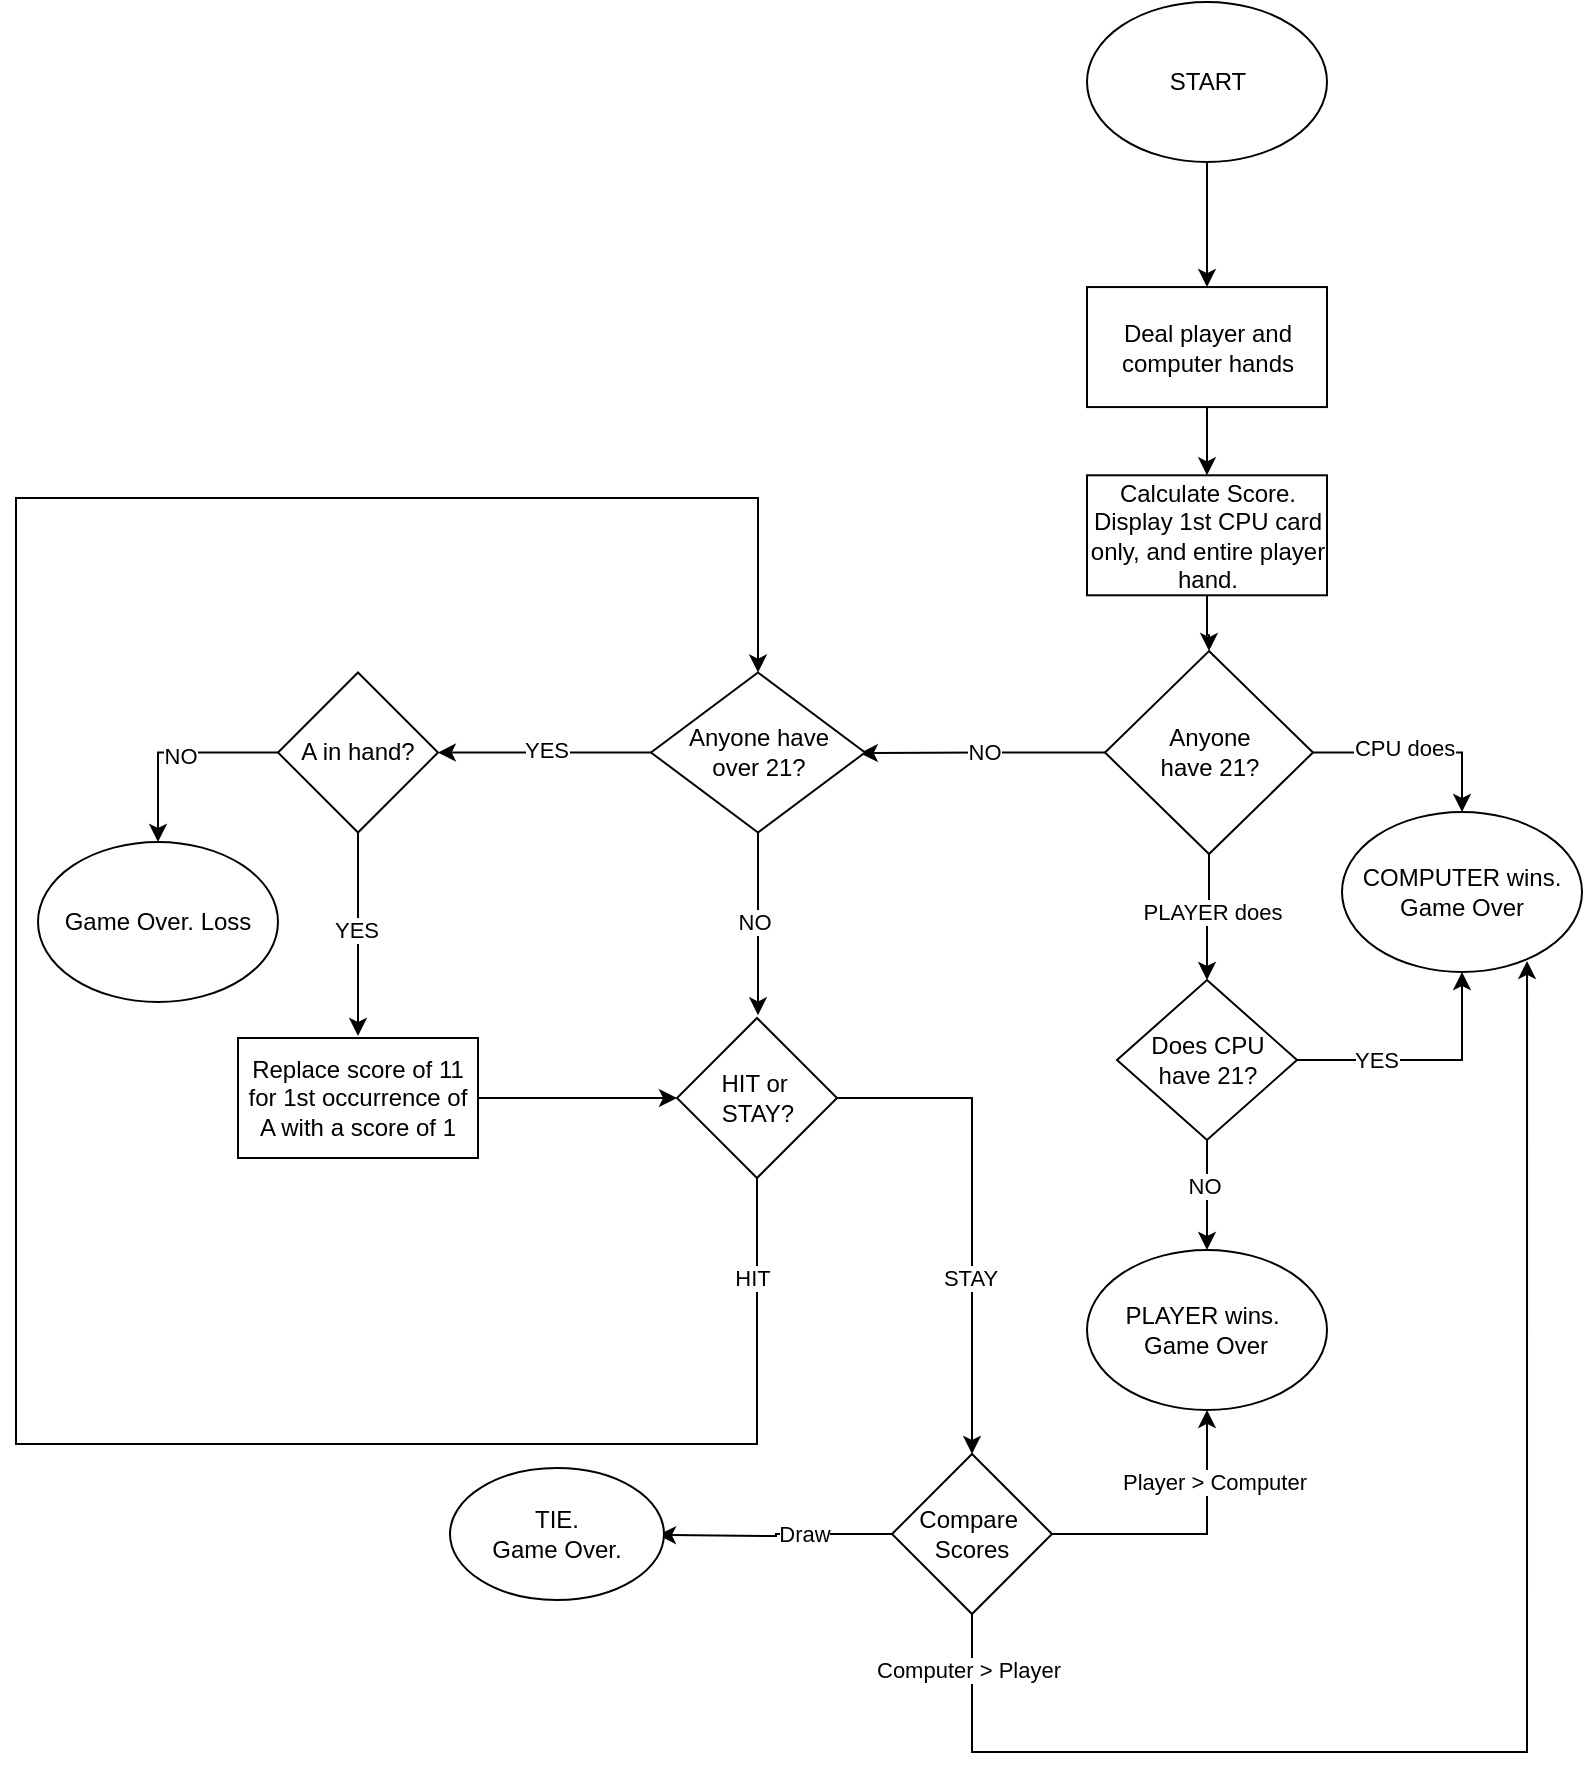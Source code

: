 <mxfile version="24.7.12">
  <diagram id="C5RBs43oDa-KdzZeNtuy" name="Page-1">
    <mxGraphModel dx="1042" dy="533" grid="0" gridSize="10" guides="1" tooltips="1" connect="1" arrows="1" fold="1" page="0" pageScale="1" pageWidth="827" pageHeight="1169" math="0" shadow="0">
      <root>
        <mxCell id="WIyWlLk6GJQsqaUBKTNV-0" />
        <mxCell id="WIyWlLk6GJQsqaUBKTNV-1" parent="WIyWlLk6GJQsqaUBKTNV-0" />
        <mxCell id="xykh7Jbvlj1rBMePnLCe-0" style="edgeStyle=orthogonalEdgeStyle;rounded=0;orthogonalLoop=1;jettySize=auto;html=1;" edge="1" parent="WIyWlLk6GJQsqaUBKTNV-1" source="xykh7Jbvlj1rBMePnLCe-1" target="xykh7Jbvlj1rBMePnLCe-3">
          <mxGeometry relative="1" as="geometry">
            <mxPoint x="610.5" y="211.529" as="targetPoint" />
          </mxGeometry>
        </mxCell>
        <mxCell id="xykh7Jbvlj1rBMePnLCe-1" value="START" style="ellipse;whiteSpace=wrap;html=1;" vertex="1" parent="WIyWlLk6GJQsqaUBKTNV-1">
          <mxGeometry x="550.5" y="39" width="120" height="80" as="geometry" />
        </mxCell>
        <mxCell id="xykh7Jbvlj1rBMePnLCe-2" style="edgeStyle=orthogonalEdgeStyle;rounded=0;orthogonalLoop=1;jettySize=auto;html=1;" edge="1" parent="WIyWlLk6GJQsqaUBKTNV-1" source="xykh7Jbvlj1rBMePnLCe-3" target="xykh7Jbvlj1rBMePnLCe-5">
          <mxGeometry relative="1" as="geometry">
            <mxPoint x="610.5" y="305.647" as="targetPoint" />
          </mxGeometry>
        </mxCell>
        <mxCell id="xykh7Jbvlj1rBMePnLCe-3" value="Deal player and computer hands" style="rounded=0;whiteSpace=wrap;html=1;" vertex="1" parent="WIyWlLk6GJQsqaUBKTNV-1">
          <mxGeometry x="550.5" y="181.529" width="120" height="60" as="geometry" />
        </mxCell>
        <mxCell id="xykh7Jbvlj1rBMePnLCe-4" style="edgeStyle=orthogonalEdgeStyle;rounded=0;orthogonalLoop=1;jettySize=auto;html=1;" edge="1" parent="WIyWlLk6GJQsqaUBKTNV-1" source="xykh7Jbvlj1rBMePnLCe-5" target="xykh7Jbvlj1rBMePnLCe-12">
          <mxGeometry relative="1" as="geometry">
            <mxPoint x="610.5" y="403.529" as="targetPoint" />
          </mxGeometry>
        </mxCell>
        <mxCell id="xykh7Jbvlj1rBMePnLCe-5" value="Calculate Score. Display 1st CPU card only, and entire player hand." style="rounded=0;whiteSpace=wrap;html=1;" vertex="1" parent="WIyWlLk6GJQsqaUBKTNV-1">
          <mxGeometry x="550.5" y="275.647" width="120" height="60" as="geometry" />
        </mxCell>
        <mxCell id="xykh7Jbvlj1rBMePnLCe-6" style="edgeStyle=orthogonalEdgeStyle;rounded=0;orthogonalLoop=1;jettySize=auto;html=1;exitX=1;exitY=0.5;exitDx=0;exitDy=0;entryX=0.5;entryY=0;entryDx=0;entryDy=0;" edge="1" parent="WIyWlLk6GJQsqaUBKTNV-1" source="xykh7Jbvlj1rBMePnLCe-12" target="xykh7Jbvlj1rBMePnLCe-13">
          <mxGeometry relative="1" as="geometry">
            <mxPoint x="783.265" y="414.588" as="targetPoint" />
          </mxGeometry>
        </mxCell>
        <mxCell id="xykh7Jbvlj1rBMePnLCe-7" value="CPU does" style="edgeLabel;html=1;align=center;verticalAlign=middle;resizable=0;points=[];" vertex="1" connectable="0" parent="xykh7Jbvlj1rBMePnLCe-6">
          <mxGeometry x="-0.141" y="3" relative="1" as="geometry">
            <mxPoint as="offset" />
          </mxGeometry>
        </mxCell>
        <mxCell id="xykh7Jbvlj1rBMePnLCe-8" style="edgeStyle=orthogonalEdgeStyle;rounded=0;orthogonalLoop=1;jettySize=auto;html=1;exitX=0;exitY=0.5;exitDx=0;exitDy=0;" edge="1" parent="WIyWlLk6GJQsqaUBKTNV-1" source="xykh7Jbvlj1rBMePnLCe-12">
          <mxGeometry relative="1" as="geometry">
            <mxPoint x="436.912" y="414.588" as="targetPoint" />
          </mxGeometry>
        </mxCell>
        <mxCell id="xykh7Jbvlj1rBMePnLCe-9" value="NO" style="edgeLabel;html=1;align=center;verticalAlign=middle;resizable=0;points=[];" vertex="1" connectable="0" parent="xykh7Jbvlj1rBMePnLCe-8">
          <mxGeometry x="-0.015" relative="1" as="geometry">
            <mxPoint y="-1" as="offset" />
          </mxGeometry>
        </mxCell>
        <mxCell id="xykh7Jbvlj1rBMePnLCe-10" style="edgeStyle=orthogonalEdgeStyle;rounded=0;orthogonalLoop=1;jettySize=auto;html=1;entryX=0.5;entryY=0;entryDx=0;entryDy=0;" edge="1" parent="WIyWlLk6GJQsqaUBKTNV-1" source="xykh7Jbvlj1rBMePnLCe-12" target="xykh7Jbvlj1rBMePnLCe-18">
          <mxGeometry relative="1" as="geometry" />
        </mxCell>
        <mxCell id="xykh7Jbvlj1rBMePnLCe-11" value="PLAYER does" style="edgeLabel;html=1;align=center;verticalAlign=middle;resizable=0;points=[];" vertex="1" connectable="0" parent="xykh7Jbvlj1rBMePnLCe-10">
          <mxGeometry x="-0.06" y="1" relative="1" as="geometry">
            <mxPoint y="-1" as="offset" />
          </mxGeometry>
        </mxCell>
        <mxCell id="xykh7Jbvlj1rBMePnLCe-12" value="&lt;div&gt;Anyone&lt;/div&gt;&lt;div&gt;have 21?&lt;/div&gt;" style="rhombus;whiteSpace=wrap;html=1;" vertex="1" parent="WIyWlLk6GJQsqaUBKTNV-1">
          <mxGeometry x="559.5" y="363.53" width="104" height="101.47" as="geometry" />
        </mxCell>
        <mxCell id="xykh7Jbvlj1rBMePnLCe-13" value="COMPUTER wins.&lt;div&gt;Game Over&lt;/div&gt;" style="ellipse;whiteSpace=wrap;html=1;" vertex="1" parent="WIyWlLk6GJQsqaUBKTNV-1">
          <mxGeometry x="678" y="444" width="120" height="80" as="geometry" />
        </mxCell>
        <mxCell id="xykh7Jbvlj1rBMePnLCe-14" style="edgeStyle=orthogonalEdgeStyle;rounded=0;orthogonalLoop=1;jettySize=auto;html=1;entryX=0.5;entryY=1;entryDx=0;entryDy=0;" edge="1" parent="WIyWlLk6GJQsqaUBKTNV-1" source="xykh7Jbvlj1rBMePnLCe-18" target="xykh7Jbvlj1rBMePnLCe-13">
          <mxGeometry relative="1" as="geometry" />
        </mxCell>
        <mxCell id="xykh7Jbvlj1rBMePnLCe-15" value="YES" style="edgeLabel;html=1;align=center;verticalAlign=middle;resizable=0;points=[];" vertex="1" connectable="0" parent="xykh7Jbvlj1rBMePnLCe-14">
          <mxGeometry x="-0.386" relative="1" as="geometry">
            <mxPoint as="offset" />
          </mxGeometry>
        </mxCell>
        <mxCell id="xykh7Jbvlj1rBMePnLCe-16" style="edgeStyle=orthogonalEdgeStyle;rounded=0;orthogonalLoop=1;jettySize=auto;html=1;exitX=0.5;exitY=1;exitDx=0;exitDy=0;" edge="1" parent="WIyWlLk6GJQsqaUBKTNV-1" source="xykh7Jbvlj1rBMePnLCe-18" target="xykh7Jbvlj1rBMePnLCe-19">
          <mxGeometry relative="1" as="geometry">
            <mxPoint x="611.029" y="675.529" as="targetPoint" />
          </mxGeometry>
        </mxCell>
        <mxCell id="xykh7Jbvlj1rBMePnLCe-17" value="NO" style="edgeLabel;html=1;align=center;verticalAlign=middle;resizable=0;points=[];" vertex="1" connectable="0" parent="xykh7Jbvlj1rBMePnLCe-16">
          <mxGeometry x="-0.187" y="-2" relative="1" as="geometry">
            <mxPoint as="offset" />
          </mxGeometry>
        </mxCell>
        <mxCell id="xykh7Jbvlj1rBMePnLCe-18" value="Does CPU&lt;div&gt;have 21?&lt;/div&gt;" style="rhombus;whiteSpace=wrap;html=1;" vertex="1" parent="WIyWlLk6GJQsqaUBKTNV-1">
          <mxGeometry x="565.5" y="528" width="90" height="80" as="geometry" />
        </mxCell>
        <mxCell id="xykh7Jbvlj1rBMePnLCe-19" value="PLAYER wins.&amp;nbsp;&lt;br&gt;Game Over" style="ellipse;whiteSpace=wrap;html=1;" vertex="1" parent="WIyWlLk6GJQsqaUBKTNV-1">
          <mxGeometry x="550.499" y="662.999" width="120" height="80" as="geometry" />
        </mxCell>
        <mxCell id="xykh7Jbvlj1rBMePnLCe-20" style="edgeStyle=orthogonalEdgeStyle;rounded=0;orthogonalLoop=1;jettySize=auto;html=1;" edge="1" parent="WIyWlLk6GJQsqaUBKTNV-1" source="xykh7Jbvlj1rBMePnLCe-24">
          <mxGeometry relative="1" as="geometry">
            <mxPoint x="386" y="545.647" as="targetPoint" />
          </mxGeometry>
        </mxCell>
        <mxCell id="xykh7Jbvlj1rBMePnLCe-21" value="NO" style="edgeLabel;html=1;align=center;verticalAlign=middle;resizable=0;points=[];" vertex="1" connectable="0" parent="xykh7Jbvlj1rBMePnLCe-20">
          <mxGeometry x="-0.035" y="-2" relative="1" as="geometry">
            <mxPoint as="offset" />
          </mxGeometry>
        </mxCell>
        <mxCell id="xykh7Jbvlj1rBMePnLCe-22" style="edgeStyle=orthogonalEdgeStyle;rounded=0;orthogonalLoop=1;jettySize=auto;html=1;" edge="1" parent="WIyWlLk6GJQsqaUBKTNV-1" source="xykh7Jbvlj1rBMePnLCe-24">
          <mxGeometry relative="1" as="geometry">
            <mxPoint x="225.882" y="414.26" as="targetPoint" />
          </mxGeometry>
        </mxCell>
        <mxCell id="xykh7Jbvlj1rBMePnLCe-23" value="YES" style="edgeLabel;html=1;align=center;verticalAlign=middle;resizable=0;points=[];" vertex="1" connectable="0" parent="xykh7Jbvlj1rBMePnLCe-22">
          <mxGeometry x="-0.018" y="-2" relative="1" as="geometry">
            <mxPoint as="offset" />
          </mxGeometry>
        </mxCell>
        <mxCell id="xykh7Jbvlj1rBMePnLCe-24" value="Anyone have&lt;div&gt;over 21?&lt;/div&gt;" style="rhombus;whiteSpace=wrap;html=1;" vertex="1" parent="WIyWlLk6GJQsqaUBKTNV-1">
          <mxGeometry x="332.5" y="374.26" width="107" height="80" as="geometry" />
        </mxCell>
        <mxCell id="xykh7Jbvlj1rBMePnLCe-25" style="edgeStyle=orthogonalEdgeStyle;rounded=0;orthogonalLoop=1;jettySize=auto;html=1;exitX=0.5;exitY=1;exitDx=0;exitDy=0;" edge="1" parent="WIyWlLk6GJQsqaUBKTNV-1" source="xykh7Jbvlj1rBMePnLCe-29">
          <mxGeometry relative="1" as="geometry">
            <mxPoint x="186" y="556" as="targetPoint" />
          </mxGeometry>
        </mxCell>
        <mxCell id="xykh7Jbvlj1rBMePnLCe-26" value="YES" style="edgeLabel;html=1;align=center;verticalAlign=middle;resizable=0;points=[];" vertex="1" connectable="0" parent="xykh7Jbvlj1rBMePnLCe-25">
          <mxGeometry x="-0.056" y="-1" relative="1" as="geometry">
            <mxPoint as="offset" />
          </mxGeometry>
        </mxCell>
        <mxCell id="xykh7Jbvlj1rBMePnLCe-27" style="edgeStyle=orthogonalEdgeStyle;rounded=0;orthogonalLoop=1;jettySize=auto;html=1;exitX=0;exitY=0.5;exitDx=0;exitDy=0;entryX=0.5;entryY=0;entryDx=0;entryDy=0;" edge="1" parent="WIyWlLk6GJQsqaUBKTNV-1" source="xykh7Jbvlj1rBMePnLCe-29" target="xykh7Jbvlj1rBMePnLCe-30">
          <mxGeometry relative="1" as="geometry">
            <mxPoint x="104.471" y="413.765" as="targetPoint" />
          </mxGeometry>
        </mxCell>
        <mxCell id="xykh7Jbvlj1rBMePnLCe-28" value="NO" style="edgeLabel;html=1;align=center;verticalAlign=middle;resizable=0;points=[];" vertex="1" connectable="0" parent="xykh7Jbvlj1rBMePnLCe-27">
          <mxGeometry x="-0.057" y="1" relative="1" as="geometry">
            <mxPoint as="offset" />
          </mxGeometry>
        </mxCell>
        <mxCell id="xykh7Jbvlj1rBMePnLCe-29" value="A in hand?" style="rhombus;whiteSpace=wrap;html=1;" vertex="1" parent="WIyWlLk6GJQsqaUBKTNV-1">
          <mxGeometry x="146" y="374.26" width="80" height="80" as="geometry" />
        </mxCell>
        <mxCell id="xykh7Jbvlj1rBMePnLCe-30" value="Game Over. Loss" style="ellipse;whiteSpace=wrap;html=1;" vertex="1" parent="WIyWlLk6GJQsqaUBKTNV-1">
          <mxGeometry x="26" y="459" width="120" height="80" as="geometry" />
        </mxCell>
        <mxCell id="xykh7Jbvlj1rBMePnLCe-31" style="edgeStyle=orthogonalEdgeStyle;rounded=0;orthogonalLoop=1;jettySize=auto;html=1;entryX=0;entryY=0.5;entryDx=0;entryDy=0;" edge="1" parent="WIyWlLk6GJQsqaUBKTNV-1" source="xykh7Jbvlj1rBMePnLCe-32" target="xykh7Jbvlj1rBMePnLCe-37">
          <mxGeometry relative="1" as="geometry" />
        </mxCell>
        <mxCell id="xykh7Jbvlj1rBMePnLCe-32" value="Replace score of 11&lt;div&gt;for 1st occurrence of A with a score of 1&lt;/div&gt;" style="rounded=0;whiteSpace=wrap;html=1;" vertex="1" parent="WIyWlLk6GJQsqaUBKTNV-1">
          <mxGeometry x="126" y="557" width="120" height="60" as="geometry" />
        </mxCell>
        <mxCell id="xykh7Jbvlj1rBMePnLCe-33" style="edgeStyle=orthogonalEdgeStyle;rounded=0;orthogonalLoop=1;jettySize=auto;html=1;entryX=0.5;entryY=0;entryDx=0;entryDy=0;" edge="1" parent="WIyWlLk6GJQsqaUBKTNV-1" source="xykh7Jbvlj1rBMePnLCe-37" target="xykh7Jbvlj1rBMePnLCe-24">
          <mxGeometry relative="1" as="geometry">
            <Array as="points">
              <mxPoint x="386" y="760" />
              <mxPoint x="15" y="760" />
              <mxPoint x="15" y="287" />
              <mxPoint x="386" y="287" />
            </Array>
          </mxGeometry>
        </mxCell>
        <mxCell id="xykh7Jbvlj1rBMePnLCe-34" value="HIT" style="edgeLabel;html=1;align=center;verticalAlign=middle;resizable=0;points=[];" vertex="1" connectable="0" parent="xykh7Jbvlj1rBMePnLCe-33">
          <mxGeometry x="-0.93" y="-3" relative="1" as="geometry">
            <mxPoint as="offset" />
          </mxGeometry>
        </mxCell>
        <mxCell id="xykh7Jbvlj1rBMePnLCe-35" style="edgeStyle=orthogonalEdgeStyle;rounded=0;orthogonalLoop=1;jettySize=auto;html=1;entryX=0.5;entryY=0;entryDx=0;entryDy=0;" edge="1" parent="WIyWlLk6GJQsqaUBKTNV-1" source="xykh7Jbvlj1rBMePnLCe-37" target="xykh7Jbvlj1rBMePnLCe-42">
          <mxGeometry relative="1" as="geometry" />
        </mxCell>
        <mxCell id="xykh7Jbvlj1rBMePnLCe-36" value="STAY" style="edgeLabel;html=1;align=center;verticalAlign=middle;resizable=0;points=[];" vertex="1" connectable="0" parent="xykh7Jbvlj1rBMePnLCe-35">
          <mxGeometry x="0.281" y="-1" relative="1" as="geometry">
            <mxPoint as="offset" />
          </mxGeometry>
        </mxCell>
        <mxCell id="xykh7Jbvlj1rBMePnLCe-37" value="HIT or&amp;nbsp;&lt;div&gt;STAY?&lt;/div&gt;" style="rhombus;whiteSpace=wrap;html=1;" vertex="1" parent="WIyWlLk6GJQsqaUBKTNV-1">
          <mxGeometry x="345.5" y="547" width="80" height="80" as="geometry" />
        </mxCell>
        <mxCell id="xykh7Jbvlj1rBMePnLCe-38" style="edgeStyle=orthogonalEdgeStyle;rounded=0;orthogonalLoop=1;jettySize=auto;html=1;exitX=1;exitY=0.5;exitDx=0;exitDy=0;entryX=0.5;entryY=1;entryDx=0;entryDy=0;" edge="1" parent="WIyWlLk6GJQsqaUBKTNV-1" source="xykh7Jbvlj1rBMePnLCe-42" target="xykh7Jbvlj1rBMePnLCe-19">
          <mxGeometry relative="1" as="geometry" />
        </mxCell>
        <mxCell id="xykh7Jbvlj1rBMePnLCe-39" value="Player &amp;gt; Computer" style="edgeLabel;html=1;align=center;verticalAlign=middle;resizable=0;points=[];" vertex="1" connectable="0" parent="xykh7Jbvlj1rBMePnLCe-38">
          <mxGeometry x="0.491" y="-3" relative="1" as="geometry">
            <mxPoint as="offset" />
          </mxGeometry>
        </mxCell>
        <mxCell id="xykh7Jbvlj1rBMePnLCe-40" style="edgeStyle=orthogonalEdgeStyle;rounded=0;orthogonalLoop=1;jettySize=auto;html=1;exitX=0;exitY=0.5;exitDx=0;exitDy=0;" edge="1" parent="WIyWlLk6GJQsqaUBKTNV-1" source="xykh7Jbvlj1rBMePnLCe-42">
          <mxGeometry relative="1" as="geometry">
            <mxPoint x="336.0" y="805.5" as="targetPoint" />
          </mxGeometry>
        </mxCell>
        <mxCell id="xykh7Jbvlj1rBMePnLCe-41" value="Draw" style="edgeLabel;html=1;align=center;verticalAlign=middle;resizable=0;points=[];" vertex="1" connectable="0" parent="xykh7Jbvlj1rBMePnLCe-40">
          <mxGeometry x="-0.271" relative="1" as="geometry">
            <mxPoint x="-1" as="offset" />
          </mxGeometry>
        </mxCell>
        <mxCell id="xykh7Jbvlj1rBMePnLCe-42" value="Compare&amp;nbsp;&lt;div&gt;Scores&lt;/div&gt;" style="rhombus;whiteSpace=wrap;html=1;" vertex="1" parent="WIyWlLk6GJQsqaUBKTNV-1">
          <mxGeometry x="453" y="765" width="80" height="80" as="geometry" />
        </mxCell>
        <mxCell id="xykh7Jbvlj1rBMePnLCe-43" style="edgeStyle=orthogonalEdgeStyle;rounded=0;orthogonalLoop=1;jettySize=auto;html=1;entryX=0.771;entryY=0.931;entryDx=0;entryDy=0;entryPerimeter=0;" edge="1" parent="WIyWlLk6GJQsqaUBKTNV-1" source="xykh7Jbvlj1rBMePnLCe-42" target="xykh7Jbvlj1rBMePnLCe-13">
          <mxGeometry relative="1" as="geometry">
            <Array as="points">
              <mxPoint x="493" y="914" />
              <mxPoint x="771" y="914" />
            </Array>
          </mxGeometry>
        </mxCell>
        <mxCell id="xykh7Jbvlj1rBMePnLCe-44" value="Computer &amp;gt; Player" style="edgeLabel;html=1;align=center;verticalAlign=middle;resizable=0;points=[];" vertex="1" connectable="0" parent="xykh7Jbvlj1rBMePnLCe-43">
          <mxGeometry x="-0.924" y="-2" relative="1" as="geometry">
            <mxPoint as="offset" />
          </mxGeometry>
        </mxCell>
        <mxCell id="xykh7Jbvlj1rBMePnLCe-45" value="TIE.&lt;div&gt;Game Over.&lt;/div&gt;" style="ellipse;whiteSpace=wrap;html=1;" vertex="1" parent="WIyWlLk6GJQsqaUBKTNV-1">
          <mxGeometry x="232" y="772" width="107" height="66" as="geometry" />
        </mxCell>
      </root>
    </mxGraphModel>
  </diagram>
</mxfile>
